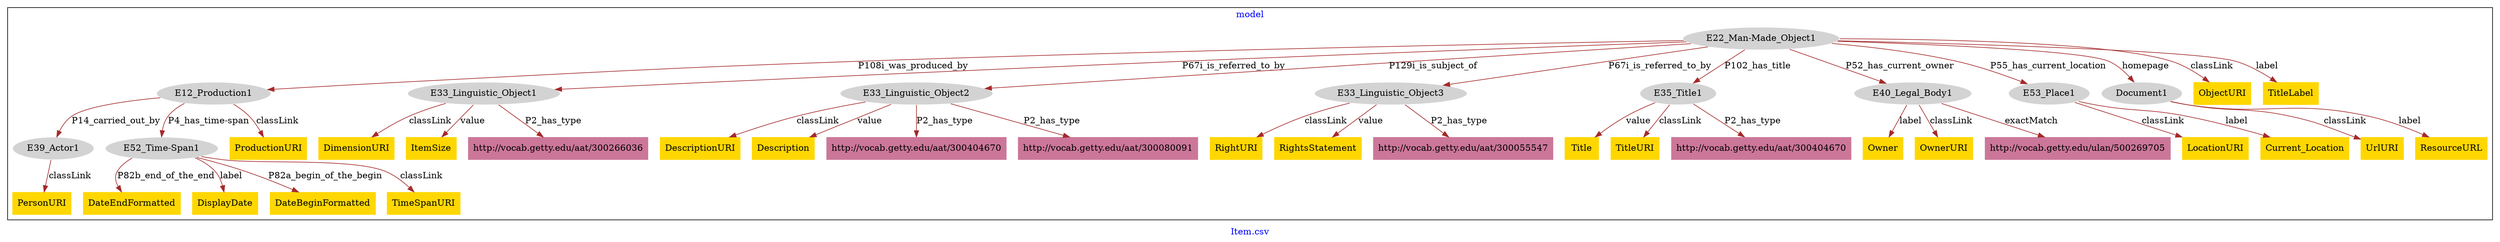 digraph n0 {
fontcolor="blue"
remincross="true"
label="Item.csv"
subgraph cluster {
label="model"
n2[style="filled",color="white",fillcolor="lightgray",label="E12_Production1"];
n3[style="filled",color="white",fillcolor="lightgray",label="E39_Actor1"];
n4[style="filled",color="white",fillcolor="lightgray",label="E52_Time-Span1"];
n5[style="filled",color="white",fillcolor="lightgray",label="E22_Man-Made_Object1"];
n6[style="filled",color="white",fillcolor="lightgray",label="E33_Linguistic_Object1"];
n7[style="filled",color="white",fillcolor="lightgray",label="E33_Linguistic_Object2"];
n8[style="filled",color="white",fillcolor="lightgray",label="E33_Linguistic_Object3"];
n9[style="filled",color="white",fillcolor="lightgray",label="E35_Title1"];
n10[style="filled",color="white",fillcolor="lightgray",label="E40_Legal_Body1"];
n11[style="filled",color="white",fillcolor="lightgray",label="E53_Place1"];
n12[style="filled",color="white",fillcolor="lightgray",label="Document1"];
n13[shape="plaintext",style="filled",fillcolor="gold",label="PersonURI"];
n14[shape="plaintext",style="filled",fillcolor="gold",label="UrlURI"];
n15[shape="plaintext",style="filled",fillcolor="gold",label="Owner"];
n16[shape="plaintext",style="filled",fillcolor="gold",label="ObjectURI"];
n17[shape="plaintext",style="filled",fillcolor="gold",label="OwnerURI"];
n18[shape="plaintext",style="filled",fillcolor="gold",label="ProductionURI"];
n19[shape="plaintext",style="filled",fillcolor="gold",label="TitleLabel"];
n20[shape="plaintext",style="filled",fillcolor="gold",label="DimensionURI"];
n21[shape="plaintext",style="filled",fillcolor="gold",label="RightURI"];
n22[shape="plaintext",style="filled",fillcolor="gold",label="DateEndFormatted"];
n23[shape="plaintext",style="filled",fillcolor="gold",label="DescriptionURI"];
n24[shape="plaintext",style="filled",fillcolor="gold",label="ItemSize"];
n25[shape="plaintext",style="filled",fillcolor="gold",label="DisplayDate"];
n26[shape="plaintext",style="filled",fillcolor="gold",label="LocationURI"];
n27[shape="plaintext",style="filled",fillcolor="gold",label="Title"];
n28[shape="plaintext",style="filled",fillcolor="gold",label="DateBeginFormatted"];
n29[shape="plaintext",style="filled",fillcolor="gold",label="TitleURI"];
n30[shape="plaintext",style="filled",fillcolor="gold",label="TimeSpanURI"];
n31[shape="plaintext",style="filled",fillcolor="gold",label="ResourceURL"];
n32[shape="plaintext",style="filled",fillcolor="gold",label="Description"];
n33[shape="plaintext",style="filled",fillcolor="gold",label="RightsStatement"];
n34[shape="plaintext",style="filled",fillcolor="gold",label="Current_Location"];
n35[shape="plaintext",style="filled",fillcolor="#CC7799",label="http://vocab.getty.edu/aat/300404670"];
n36[shape="plaintext",style="filled",fillcolor="#CC7799",label="http://vocab.getty.edu/aat/300055547"];
n37[shape="plaintext",style="filled",fillcolor="#CC7799",label="http://vocab.getty.edu/ulan/500269705"];
n38[shape="plaintext",style="filled",fillcolor="#CC7799",label="http://vocab.getty.edu/aat/300404670"];
n39[shape="plaintext",style="filled",fillcolor="#CC7799",label="http://vocab.getty.edu/aat/300080091"];
n40[shape="plaintext",style="filled",fillcolor="#CC7799",label="http://vocab.getty.edu/aat/300266036"];
}
n2 -> n3[color="brown",fontcolor="black",label="P14_carried_out_by"]
n2 -> n4[color="brown",fontcolor="black",label="P4_has_time-span"]
n5 -> n2[color="brown",fontcolor="black",label="P108i_was_produced_by"]
n5 -> n6[color="brown",fontcolor="black",label="P67i_is_referred_to_by"]
n5 -> n7[color="brown",fontcolor="black",label="P129i_is_subject_of"]
n5 -> n8[color="brown",fontcolor="black",label="P67i_is_referred_to_by"]
n5 -> n9[color="brown",fontcolor="black",label="P102_has_title"]
n5 -> n10[color="brown",fontcolor="black",label="P52_has_current_owner"]
n5 -> n11[color="brown",fontcolor="black",label="P55_has_current_location"]
n5 -> n12[color="brown",fontcolor="black",label="homepage"]
n3 -> n13[color="brown",fontcolor="black",label="classLink"]
n12 -> n14[color="brown",fontcolor="black",label="classLink"]
n10 -> n15[color="brown",fontcolor="black",label="label"]
n5 -> n16[color="brown",fontcolor="black",label="classLink"]
n10 -> n17[color="brown",fontcolor="black",label="classLink"]
n2 -> n18[color="brown",fontcolor="black",label="classLink"]
n5 -> n19[color="brown",fontcolor="black",label="label"]
n6 -> n20[color="brown",fontcolor="black",label="classLink"]
n8 -> n21[color="brown",fontcolor="black",label="classLink"]
n4 -> n22[color="brown",fontcolor="black",label="P82b_end_of_the_end"]
n7 -> n23[color="brown",fontcolor="black",label="classLink"]
n6 -> n24[color="brown",fontcolor="black",label="value"]
n4 -> n25[color="brown",fontcolor="black",label="label"]
n11 -> n26[color="brown",fontcolor="black",label="classLink"]
n9 -> n27[color="brown",fontcolor="black",label="value"]
n4 -> n28[color="brown",fontcolor="black",label="P82a_begin_of_the_begin"]
n9 -> n29[color="brown",fontcolor="black",label="classLink"]
n4 -> n30[color="brown",fontcolor="black",label="classLink"]
n12 -> n31[color="brown",fontcolor="black",label="label"]
n7 -> n32[color="brown",fontcolor="black",label="value"]
n8 -> n33[color="brown",fontcolor="black",label="value"]
n11 -> n34[color="brown",fontcolor="black",label="label"]
n9 -> n35[color="brown",fontcolor="black",label="P2_has_type"]
n8 -> n36[color="brown",fontcolor="black",label="P2_has_type"]
n10 -> n37[color="brown",fontcolor="black",label="exactMatch"]
n7 -> n38[color="brown",fontcolor="black",label="P2_has_type"]
n7 -> n39[color="brown",fontcolor="black",label="P2_has_type"]
n6 -> n40[color="brown",fontcolor="black",label="P2_has_type"]
}
